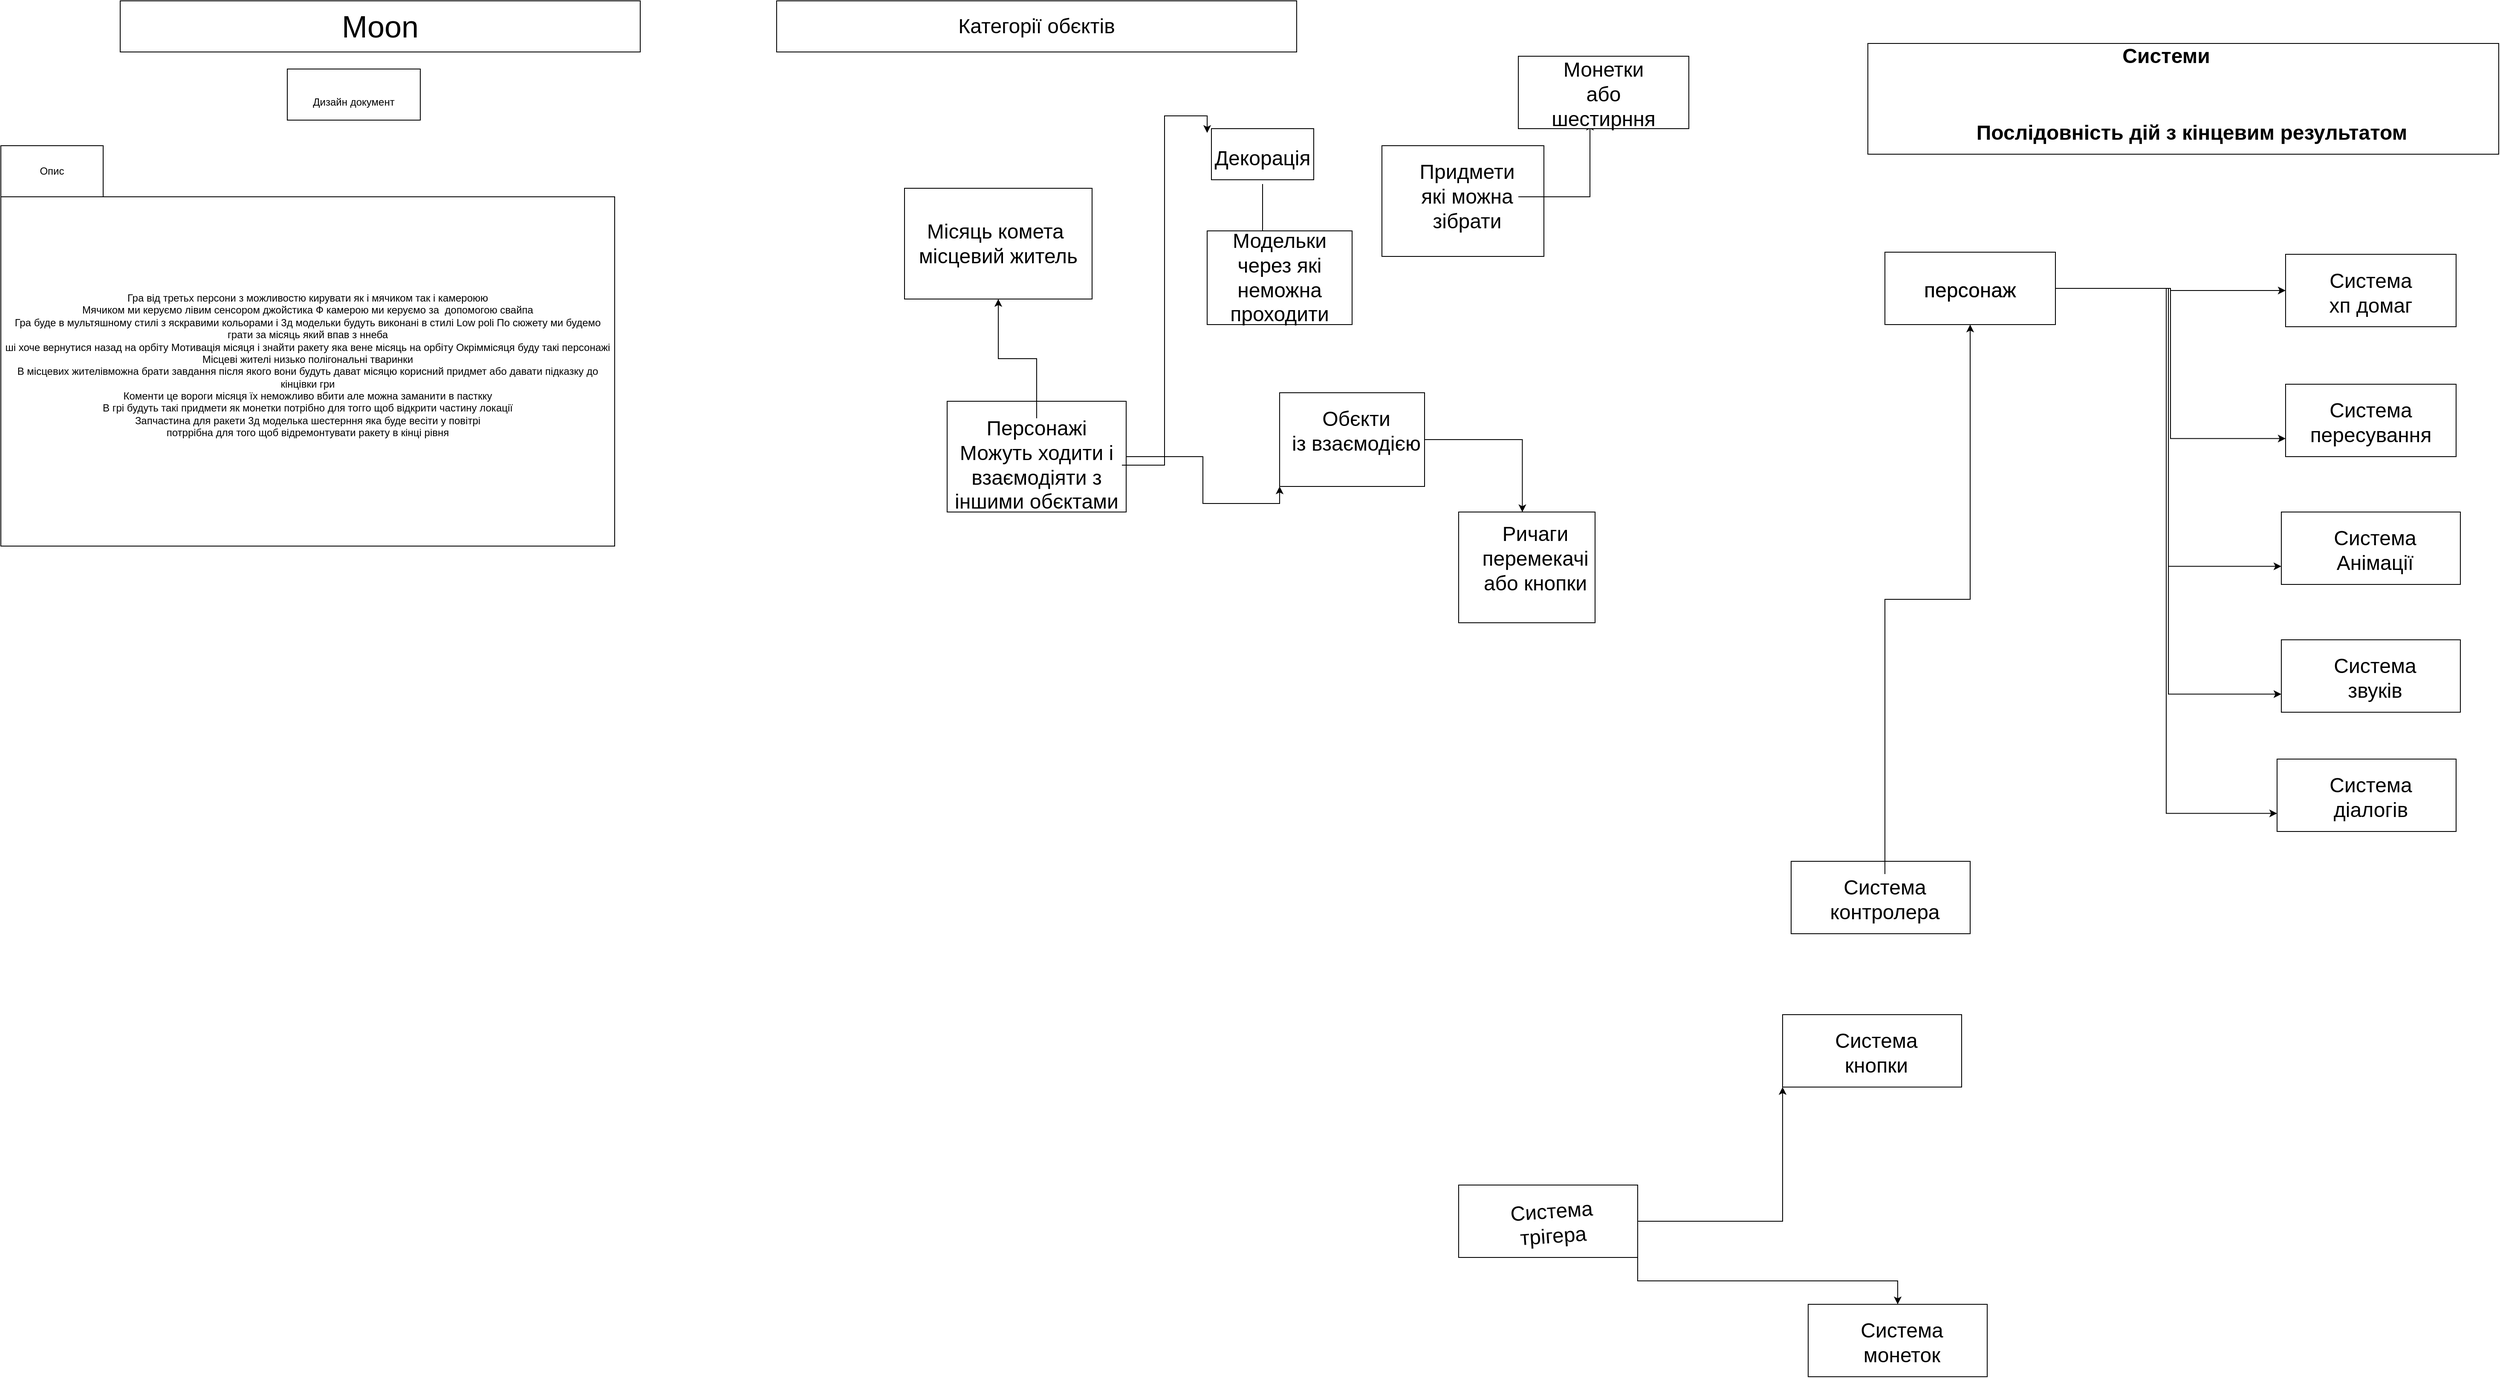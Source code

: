 <mxfile version="20.5.1" type="device" pages="2"><diagram id="E50JdODVosoDcBYzyvE5" name="Сторінка-1"><mxGraphModel dx="2426" dy="1314" grid="1" gridSize="10" guides="1" tooltips="1" connect="1" arrows="1" fold="1" page="1" pageScale="1" pageWidth="827" pageHeight="1169" math="0" shadow="0"><root><mxCell id="0"/><mxCell id="1" parent="0"/><mxCell id="AK2thPHfQrPayCHQ1W-p-1" value="" style="rounded=0;whiteSpace=wrap;html=1;" vertex="1" parent="1"><mxGeometry x="140" width="610" height="60" as="geometry"/></mxCell><mxCell id="AK2thPHfQrPayCHQ1W-p-4" value="&lt;span style=&quot;font-size: 36px;&quot;&gt;Moon&lt;/span&gt;" style="text;html=1;strokeColor=none;fillColor=none;align=center;verticalAlign=middle;whiteSpace=wrap;rounded=0;" vertex="1" parent="1"><mxGeometry x="305" y="15" width="280" height="30" as="geometry"/></mxCell><mxCell id="AK2thPHfQrPayCHQ1W-p-7" value="" style="rounded=0;whiteSpace=wrap;html=1;fontSize=36;" vertex="1" parent="1"><mxGeometry x="336" y="80" width="156" height="60" as="geometry"/></mxCell><mxCell id="AK2thPHfQrPayCHQ1W-p-8" value="&lt;font style=&quot;font-size: 12px;&quot;&gt;Дизайн документ&lt;/font&gt;" style="text;html=1;strokeColor=none;fillColor=none;align=center;verticalAlign=middle;whiteSpace=wrap;rounded=0;fontSize=36;" vertex="1" parent="1"><mxGeometry x="329" y="95" width="170" height="30" as="geometry"/></mxCell><mxCell id="AK2thPHfQrPayCHQ1W-p-10" value="" style="rounded=0;whiteSpace=wrap;html=1;fontSize=12;" vertex="1" parent="1"><mxGeometry y="170" width="120" height="60" as="geometry"/></mxCell><mxCell id="AK2thPHfQrPayCHQ1W-p-11" value="Опис" style="text;html=1;strokeColor=none;fillColor=none;align=center;verticalAlign=middle;whiteSpace=wrap;rounded=0;fontSize=12;" vertex="1" parent="1"><mxGeometry x="30" y="185" width="60" height="30" as="geometry"/></mxCell><mxCell id="AK2thPHfQrPayCHQ1W-p-12" value="" style="rounded=0;whiteSpace=wrap;html=1;fontSize=12;" vertex="1" parent="1"><mxGeometry y="230" width="720" height="410" as="geometry"/></mxCell><mxCell id="AK2thPHfQrPayCHQ1W-p-13" value="&lt;div style=&quot;&quot;&gt;&lt;span style=&quot;background-color: initial;&quot;&gt;Гра від третьх персони з можливостю кирувати як і мячиком так і камероюю&lt;/span&gt;&lt;/div&gt;&lt;div style=&quot;&quot;&gt;&lt;span style=&quot;background-color: initial;&quot;&gt;Мячиком ми керуємо лівим сенсором джойстика Ф камерою ми керуємо за&amp;nbsp; допомогою свайпа&lt;/span&gt;&lt;/div&gt;&lt;div style=&quot;&quot;&gt;&lt;span style=&quot;background-color: initial;&quot;&gt;Гра буде в мультяшному стилі з яскравими кольорами і 3д модельки будуть виконані в стилі Low poli По сюжету ми будемо грати за місяць який впав з ннеба&lt;/span&gt;&lt;/div&gt;&lt;div style=&quot;&quot;&gt;&lt;span style=&quot;background-color: initial;&quot;&gt;ші хоче вернутися назад на орбіту Мотивація місяця і знайти ракету яка вене місяць на орбіту Окріммісяця буду такі персонажі&lt;/span&gt;&lt;/div&gt;&lt;div style=&quot;&quot;&gt;&lt;span style=&quot;background-color: initial;&quot;&gt;Місцеві жителі низько полігональні тваринки&lt;/span&gt;&lt;/div&gt;&lt;div style=&quot;&quot;&gt;&lt;span style=&quot;background-color: initial;&quot;&gt;В місцевих жителівможна брати завдання після якого вони будуть дават місяцю корисний придмет або давати підказку до кінцівки гри&lt;/span&gt;&lt;/div&gt;&lt;div style=&quot;&quot;&gt;&lt;span style=&quot;background-color: initial;&quot;&gt;&amp;nbsp;Коменти це вороги місяця їх неможливо вбити але можна заманити в пасткку&amp;nbsp;&lt;/span&gt;&lt;/div&gt;&lt;div style=&quot;&quot;&gt;&lt;span style=&quot;background-color: initial;&quot;&gt;В грі будуть такі придмети як монетки потрібно для тогго щоб відкрити частину локації&lt;/span&gt;&lt;/div&gt;&lt;div style=&quot;&quot;&gt;&lt;span style=&quot;background-color: initial;&quot;&gt;Запчастина для ракети 3д моделька шестерння яка буде весіти у повітрі&lt;/span&gt;&lt;/div&gt;&lt;div style=&quot;&quot;&gt;&lt;span style=&quot;background-color: initial;&quot;&gt;потррібна для того щоб відремонтувати ракету в кінці рівня&lt;/span&gt;&lt;/div&gt;&lt;div style=&quot;&quot;&gt;&lt;span style=&quot;background-color: initial;&quot;&gt;&amp;nbsp;&lt;/span&gt;&lt;/div&gt;" style="text;html=1;strokeColor=none;fillColor=none;align=center;verticalAlign=middle;whiteSpace=wrap;rounded=0;fontSize=12;" vertex="1" parent="1"><mxGeometry y="230" width="720" height="410" as="geometry"/></mxCell><mxCell id="AK2thPHfQrPayCHQ1W-p-14" value="" style="rounded=0;whiteSpace=wrap;html=1;" vertex="1" parent="1"><mxGeometry x="910" width="610" height="60" as="geometry"/></mxCell><mxCell id="AK2thPHfQrPayCHQ1W-p-16" value="&lt;font style=&quot;font-size: 24px;&quot;&gt;Категорії обєктів&lt;/font&gt;" style="text;html=1;strokeColor=none;fillColor=none;align=center;verticalAlign=middle;whiteSpace=wrap;rounded=0;fontSize=12;" vertex="1" parent="1"><mxGeometry x="910" width="610" height="60" as="geometry"/></mxCell><mxCell id="AK2thPHfQrPayCHQ1W-p-31" style="edgeStyle=orthogonalEdgeStyle;rounded=0;orthogonalLoop=1;jettySize=auto;html=1;entryX=0;entryY=1;entryDx=0;entryDy=0;fontSize=24;" edge="1" parent="1" source="AK2thPHfQrPayCHQ1W-p-19" target="AK2thPHfQrPayCHQ1W-p-20"><mxGeometry relative="1" as="geometry"/></mxCell><mxCell id="AK2thPHfQrPayCHQ1W-p-19" value="" style="rounded=0;whiteSpace=wrap;html=1;fontSize=24;" vertex="1" parent="1"><mxGeometry x="1110" y="470" width="210" height="130" as="geometry"/></mxCell><mxCell id="AK2thPHfQrPayCHQ1W-p-37" style="edgeStyle=orthogonalEdgeStyle;rounded=0;orthogonalLoop=1;jettySize=auto;html=1;entryX=0.467;entryY=0.001;entryDx=0;entryDy=0;entryPerimeter=0;fontSize=24;" edge="1" parent="1" source="AK2thPHfQrPayCHQ1W-p-20" target="AK2thPHfQrPayCHQ1W-p-36"><mxGeometry relative="1" as="geometry"/></mxCell><mxCell id="AK2thPHfQrPayCHQ1W-p-20" value="" style="rounded=0;whiteSpace=wrap;html=1;fontSize=24;" vertex="1" parent="1"><mxGeometry x="1500" y="460" width="170" height="110" as="geometry"/></mxCell><mxCell id="AK2thPHfQrPayCHQ1W-p-32" style="edgeStyle=orthogonalEdgeStyle;rounded=0;orthogonalLoop=1;jettySize=auto;html=1;entryX=0;entryY=0;entryDx=0;entryDy=0;fontSize=24;" edge="1" parent="1" source="AK2thPHfQrPayCHQ1W-p-21" target="AK2thPHfQrPayCHQ1W-p-28"><mxGeometry relative="1" as="geometry"/></mxCell><mxCell id="AK2thPHfQrPayCHQ1W-p-43" style="edgeStyle=orthogonalEdgeStyle;rounded=0;orthogonalLoop=1;jettySize=auto;html=1;entryX=0.5;entryY=1;entryDx=0;entryDy=0;fontSize=24;" edge="1" parent="1" source="AK2thPHfQrPayCHQ1W-p-21" target="AK2thPHfQrPayCHQ1W-p-41"><mxGeometry relative="1" as="geometry"/></mxCell><mxCell id="AK2thPHfQrPayCHQ1W-p-21" value="Персонажі Можуть ходити і взаємодіяти з іншими обєктами" style="text;html=1;strokeColor=none;fillColor=none;align=center;verticalAlign=middle;whiteSpace=wrap;rounded=0;fontSize=24;" vertex="1" parent="1"><mxGeometry x="1115" y="490" width="200" height="110" as="geometry"/></mxCell><mxCell id="AK2thPHfQrPayCHQ1W-p-22" value="Обєкти&lt;br&gt;із взаємодією" style="text;html=1;strokeColor=none;fillColor=none;align=center;verticalAlign=middle;whiteSpace=wrap;rounded=0;fontSize=24;" vertex="1" parent="1"><mxGeometry x="1490" y="500" width="200" height="10" as="geometry"/></mxCell><mxCell id="AK2thPHfQrPayCHQ1W-p-23" value="" style="rounded=0;whiteSpace=wrap;html=1;fontSize=24;" vertex="1" parent="1"><mxGeometry x="1620" y="170" width="190" height="130" as="geometry"/></mxCell><mxCell id="AK2thPHfQrPayCHQ1W-p-33" style="edgeStyle=orthogonalEdgeStyle;rounded=0;orthogonalLoop=1;jettySize=auto;html=1;entryX=0.367;entryY=1.05;entryDx=0;entryDy=0;entryPerimeter=0;fontSize=24;" edge="1" parent="1" source="AK2thPHfQrPayCHQ1W-p-24" target="AK2thPHfQrPayCHQ1W-p-26"><mxGeometry relative="1" as="geometry"/></mxCell><mxCell id="AK2thPHfQrPayCHQ1W-p-24" value="Придмети які можна зібрати" style="text;html=1;strokeColor=none;fillColor=none;align=center;verticalAlign=middle;whiteSpace=wrap;rounded=0;fontSize=24;" vertex="1" parent="1"><mxGeometry x="1660" y="200" width="120" height="60" as="geometry"/></mxCell><mxCell id="AK2thPHfQrPayCHQ1W-p-25" value="" style="rounded=0;whiteSpace=wrap;html=1;fontSize=24;" vertex="1" parent="1"><mxGeometry x="1780" y="65" width="200" height="85" as="geometry"/></mxCell><mxCell id="AK2thPHfQrPayCHQ1W-p-26" value="Монетки або шестирння" style="text;html=1;strokeColor=none;fillColor=none;align=center;verticalAlign=middle;whiteSpace=wrap;rounded=0;fontSize=24;" vertex="1" parent="1"><mxGeometry x="1820" y="80" width="120" height="60" as="geometry"/></mxCell><mxCell id="AK2thPHfQrPayCHQ1W-p-27" value="" style="rounded=0;whiteSpace=wrap;html=1;fontSize=24;" vertex="1" parent="1"><mxGeometry x="1420" y="150" width="120" height="60" as="geometry"/></mxCell><mxCell id="AK2thPHfQrPayCHQ1W-p-48" style="edgeStyle=orthogonalEdgeStyle;rounded=0;orthogonalLoop=1;jettySize=auto;html=1;fontSize=24;" edge="1" parent="1" source="AK2thPHfQrPayCHQ1W-p-28"><mxGeometry relative="1" as="geometry"><mxPoint x="1485.059" y="370.0" as="targetPoint"/></mxGeometry></mxCell><mxCell id="AK2thPHfQrPayCHQ1W-p-28" value="Декорація" style="text;html=1;strokeColor=none;fillColor=none;align=center;verticalAlign=middle;whiteSpace=wrap;rounded=0;fontSize=24;" vertex="1" parent="1"><mxGeometry x="1415" y="155" width="130" height="60" as="geometry"/></mxCell><mxCell id="AK2thPHfQrPayCHQ1W-p-30" value="" style="rounded=0;whiteSpace=wrap;html=1;fontSize=24;" vertex="1" parent="1"><mxGeometry x="1415" y="270" width="170" height="110" as="geometry"/></mxCell><mxCell id="AK2thPHfQrPayCHQ1W-p-36" value="" style="rounded=0;whiteSpace=wrap;html=1;fontSize=24;" vertex="1" parent="1"><mxGeometry x="1710" y="600" width="160" height="130" as="geometry"/></mxCell><mxCell id="AK2thPHfQrPayCHQ1W-p-38" value="Ричаги перемекачі або кнопки" style="text;html=1;strokeColor=none;fillColor=none;align=center;verticalAlign=middle;whiteSpace=wrap;rounded=0;fontSize=24;" vertex="1" parent="1"><mxGeometry x="1770" y="640" width="60" height="30" as="geometry"/></mxCell><mxCell id="AK2thPHfQrPayCHQ1W-p-41" value="Місяць комета&amp;nbsp;&lt;br&gt;місцевий житель" style="rounded=0;whiteSpace=wrap;html=1;fontSize=24;" vertex="1" parent="1"><mxGeometry x="1060" y="220" width="220" height="130" as="geometry"/></mxCell><mxCell id="AK2thPHfQrPayCHQ1W-p-44" value="Модельки через які неможна проходити" style="text;html=1;strokeColor=none;fillColor=none;align=center;verticalAlign=middle;whiteSpace=wrap;rounded=0;fontSize=24;" vertex="1" parent="1"><mxGeometry x="1435" y="310" width="130" height="30" as="geometry"/></mxCell><mxCell id="AK2thPHfQrPayCHQ1W-p-49" value="" style="rounded=0;whiteSpace=wrap;html=1;fontSize=24;fontStyle=1" vertex="1" parent="1"><mxGeometry x="2190" y="50" width="740" height="130" as="geometry"/></mxCell><mxCell id="AK2thPHfQrPayCHQ1W-p-50" value="Системи" style="text;html=1;strokeColor=none;fillColor=none;align=center;verticalAlign=middle;whiteSpace=wrap;rounded=0;fontSize=24;fontStyle=1" vertex="1" parent="1"><mxGeometry x="2510" y="50" width="60" height="30" as="geometry"/></mxCell><mxCell id="AK2thPHfQrPayCHQ1W-p-53" value="Послідовність дій з кінцевим результатом" style="text;html=1;strokeColor=none;fillColor=none;align=center;verticalAlign=middle;whiteSpace=wrap;rounded=0;fontSize=24;fontStyle=1" vertex="1" parent="1"><mxGeometry x="2230" y="110" width="680" height="90" as="geometry"/></mxCell><mxCell id="AK2thPHfQrPayCHQ1W-p-65" style="edgeStyle=orthogonalEdgeStyle;rounded=0;orthogonalLoop=1;jettySize=auto;html=1;fontSize=24;" edge="1" parent="1" source="AK2thPHfQrPayCHQ1W-p-54" target="AK2thPHfQrPayCHQ1W-p-57"><mxGeometry relative="1" as="geometry"/></mxCell><mxCell id="AK2thPHfQrPayCHQ1W-p-66" style="edgeStyle=orthogonalEdgeStyle;rounded=0;orthogonalLoop=1;jettySize=auto;html=1;entryX=0;entryY=0.75;entryDx=0;entryDy=0;fontSize=24;" edge="1" parent="1" source="AK2thPHfQrPayCHQ1W-p-54" target="AK2thPHfQrPayCHQ1W-p-59"><mxGeometry relative="1" as="geometry"/></mxCell><mxCell id="AK2thPHfQrPayCHQ1W-p-67" style="edgeStyle=orthogonalEdgeStyle;rounded=0;orthogonalLoop=1;jettySize=auto;html=1;entryX=0;entryY=0.75;entryDx=0;entryDy=0;fontSize=24;" edge="1" parent="1" source="AK2thPHfQrPayCHQ1W-p-54" target="AK2thPHfQrPayCHQ1W-p-61"><mxGeometry relative="1" as="geometry"/></mxCell><mxCell id="AK2thPHfQrPayCHQ1W-p-68" style="edgeStyle=orthogonalEdgeStyle;rounded=0;orthogonalLoop=1;jettySize=auto;html=1;entryX=0;entryY=0.75;entryDx=0;entryDy=0;fontSize=24;" edge="1" parent="1" source="AK2thPHfQrPayCHQ1W-p-54" target="AK2thPHfQrPayCHQ1W-p-63"><mxGeometry relative="1" as="geometry"/></mxCell><mxCell id="AK2thPHfQrPayCHQ1W-p-71" style="edgeStyle=orthogonalEdgeStyle;rounded=0;orthogonalLoop=1;jettySize=auto;html=1;entryX=0;entryY=0.75;entryDx=0;entryDy=0;fontSize=24;" edge="1" parent="1" source="AK2thPHfQrPayCHQ1W-p-54" target="AK2thPHfQrPayCHQ1W-p-69"><mxGeometry relative="1" as="geometry"/></mxCell><mxCell id="AK2thPHfQrPayCHQ1W-p-54" value="" style="rounded=0;whiteSpace=wrap;html=1;fontSize=24;" vertex="1" parent="1"><mxGeometry x="2210" y="295" width="200" height="85" as="geometry"/></mxCell><mxCell id="AK2thPHfQrPayCHQ1W-p-55" value="персонаж" style="text;html=1;strokeColor=none;fillColor=none;align=center;verticalAlign=middle;whiteSpace=wrap;rounded=0;fontSize=24;" vertex="1" parent="1"><mxGeometry x="2250" y="310" width="120" height="60" as="geometry"/></mxCell><mxCell id="AK2thPHfQrPayCHQ1W-p-56" value="персонаж" style="text;html=1;strokeColor=none;fillColor=none;align=center;verticalAlign=middle;whiteSpace=wrap;rounded=0;fontSize=24;" vertex="1" parent="1"><mxGeometry x="2250" y="310" width="120" height="60" as="geometry"/></mxCell><mxCell id="AK2thPHfQrPayCHQ1W-p-57" value="" style="rounded=0;whiteSpace=wrap;html=1;fontSize=24;" vertex="1" parent="1"><mxGeometry x="2680" y="297.5" width="200" height="85" as="geometry"/></mxCell><mxCell id="AK2thPHfQrPayCHQ1W-p-58" value="Система хп домаг" style="text;html=1;strokeColor=none;fillColor=none;align=center;verticalAlign=middle;whiteSpace=wrap;rounded=0;fontSize=24;" vertex="1" parent="1"><mxGeometry x="2720" y="312.5" width="120" height="60" as="geometry"/></mxCell><mxCell id="AK2thPHfQrPayCHQ1W-p-59" value="" style="rounded=0;whiteSpace=wrap;html=1;fontSize=24;" vertex="1" parent="1"><mxGeometry x="2680" y="450" width="200" height="85" as="geometry"/></mxCell><mxCell id="AK2thPHfQrPayCHQ1W-p-60" value="Система&lt;br&gt;пересування" style="text;html=1;strokeColor=none;fillColor=none;align=center;verticalAlign=middle;whiteSpace=wrap;rounded=0;fontSize=24;" vertex="1" parent="1"><mxGeometry x="2710" y="465" width="140" height="60" as="geometry"/></mxCell><mxCell id="AK2thPHfQrPayCHQ1W-p-61" value="" style="rounded=0;whiteSpace=wrap;html=1;fontSize=24;" vertex="1" parent="1"><mxGeometry x="2675" y="600" width="210" height="85" as="geometry"/></mxCell><mxCell id="AK2thPHfQrPayCHQ1W-p-62" value="Система Анімації" style="text;html=1;strokeColor=none;fillColor=none;align=center;verticalAlign=middle;whiteSpace=wrap;rounded=0;fontSize=24;" vertex="1" parent="1"><mxGeometry x="2715" y="615" width="140" height="60" as="geometry"/></mxCell><mxCell id="AK2thPHfQrPayCHQ1W-p-63" value="" style="rounded=0;whiteSpace=wrap;html=1;fontSize=24;" vertex="1" parent="1"><mxGeometry x="2675" y="750" width="210" height="85" as="geometry"/></mxCell><mxCell id="AK2thPHfQrPayCHQ1W-p-64" value="Система звуків" style="text;html=1;strokeColor=none;fillColor=none;align=center;verticalAlign=middle;whiteSpace=wrap;rounded=0;fontSize=24;" vertex="1" parent="1"><mxGeometry x="2715" y="765" width="140" height="60" as="geometry"/></mxCell><mxCell id="AK2thPHfQrPayCHQ1W-p-69" value="" style="rounded=0;whiteSpace=wrap;html=1;fontSize=24;" vertex="1" parent="1"><mxGeometry x="2670" y="890" width="210" height="85" as="geometry"/></mxCell><mxCell id="AK2thPHfQrPayCHQ1W-p-70" value="Система діалогів" style="text;html=1;strokeColor=none;fillColor=none;align=center;verticalAlign=middle;whiteSpace=wrap;rounded=0;fontSize=24;" vertex="1" parent="1"><mxGeometry x="2710" y="905" width="140" height="60" as="geometry"/></mxCell><mxCell id="AK2thPHfQrPayCHQ1W-p-72" value="" style="rounded=0;whiteSpace=wrap;html=1;fontSize=24;" vertex="1" parent="1"><mxGeometry x="2100" y="1010" width="210" height="85" as="geometry"/></mxCell><mxCell id="AK2thPHfQrPayCHQ1W-p-82" style="edgeStyle=orthogonalEdgeStyle;rounded=0;orthogonalLoop=1;jettySize=auto;html=1;fontSize=24;" edge="1" parent="1" source="AK2thPHfQrPayCHQ1W-p-73" target="AK2thPHfQrPayCHQ1W-p-54"><mxGeometry relative="1" as="geometry"/></mxCell><mxCell id="AK2thPHfQrPayCHQ1W-p-73" value="Система контролера" style="text;html=1;strokeColor=none;fillColor=none;align=center;verticalAlign=middle;whiteSpace=wrap;rounded=0;fontSize=24;" vertex="1" parent="1"><mxGeometry x="2140" y="1025" width="140" height="60" as="geometry"/></mxCell><mxCell id="AK2thPHfQrPayCHQ1W-p-78" value="" style="rounded=0;whiteSpace=wrap;html=1;fontSize=24;" vertex="1" parent="1"><mxGeometry x="2090" y="1190" width="210" height="85" as="geometry"/></mxCell><mxCell id="AK2thPHfQrPayCHQ1W-p-79" value="Система кнопки" style="text;html=1;strokeColor=none;fillColor=none;align=center;verticalAlign=middle;whiteSpace=wrap;rounded=0;fontSize=24;" vertex="1" parent="1"><mxGeometry x="2130" y="1205" width="140" height="60" as="geometry"/></mxCell><mxCell id="AK2thPHfQrPayCHQ1W-p-84" style="edgeStyle=orthogonalEdgeStyle;rounded=0;orthogonalLoop=1;jettySize=auto;html=1;exitX=1;exitY=1;exitDx=0;exitDy=0;fontSize=24;" edge="1" parent="1" source="AK2thPHfQrPayCHQ1W-p-80" target="AK2thPHfQrPayCHQ1W-p-83"><mxGeometry relative="1" as="geometry"/></mxCell><mxCell id="AK2thPHfQrPayCHQ1W-p-86" style="edgeStyle=orthogonalEdgeStyle;rounded=0;orthogonalLoop=1;jettySize=auto;html=1;entryX=0;entryY=1;entryDx=0;entryDy=0;fontSize=24;" edge="1" parent="1" source="AK2thPHfQrPayCHQ1W-p-80" target="AK2thPHfQrPayCHQ1W-p-78"><mxGeometry relative="1" as="geometry"/></mxCell><mxCell id="AK2thPHfQrPayCHQ1W-p-80" value="" style="rounded=0;whiteSpace=wrap;html=1;fontSize=24;" vertex="1" parent="1"><mxGeometry x="1710" y="1390" width="210" height="85" as="geometry"/></mxCell><mxCell id="AK2thPHfQrPayCHQ1W-p-81" value="Система трігера" style="text;html=1;strokeColor=none;fillColor=none;align=center;verticalAlign=middle;whiteSpace=wrap;rounded=0;fontSize=24;rotation=-4;" vertex="1" parent="1"><mxGeometry x="1750" y="1405" width="140" height="60" as="geometry"/></mxCell><mxCell id="AK2thPHfQrPayCHQ1W-p-83" value="" style="rounded=0;whiteSpace=wrap;html=1;fontSize=24;" vertex="1" parent="1"><mxGeometry x="2120" y="1530" width="210" height="85" as="geometry"/></mxCell><mxCell id="AK2thPHfQrPayCHQ1W-p-85" value="Система монеток" style="text;html=1;strokeColor=none;fillColor=none;align=center;verticalAlign=middle;whiteSpace=wrap;rounded=0;fontSize=24;" vertex="1" parent="1"><mxGeometry x="2200" y="1560" width="60" height="30" as="geometry"/></mxCell></root></mxGraphModel></diagram><diagram id="NUAwD84If1POkNoSwef9" name="Опис системии"><mxGraphModel dx="3372" dy="2100" grid="1" gridSize="10" guides="1" tooltips="1" connect="1" arrows="1" fold="1" page="1" pageScale="1" pageWidth="827" pageHeight="1169" math="0" shadow="0"><root><mxCell id="0"/><mxCell id="1" parent="0"/><mxCell id="B_dacwnN9QFLTWv-C31N-2" value="&lt;span style=&quot;font-size: 36px;&quot;&gt;Персонаж&lt;/span&gt;" style="text;html=1;strokeColor=none;fillColor=none;align=center;verticalAlign=middle;whiteSpace=wrap;rounded=0;fontSize=24;" vertex="1" parent="1"><mxGeometry x="260" y="50" width="230" height="90" as="geometry"/></mxCell><mxCell id="B_dacwnN9QFLTWv-C31N-3" value="Посилання" style="text;html=1;strokeColor=none;fillColor=none;align=center;verticalAlign=middle;whiteSpace=wrap;rounded=0;fontSize=36;" vertex="1" parent="1"><mxGeometry x="80" y="390" width="60" height="30" as="geometry"/></mxCell><mxCell id="B_dacwnN9QFLTWv-C31N-4" value="Система діалогів&amp;nbsp;&lt;br&gt;" style="text;html=1;strokeColor=none;fillColor=none;align=center;verticalAlign=middle;whiteSpace=wrap;rounded=0;fontSize=36;" vertex="1" parent="1"><mxGeometry x="80" y="480" width="60" height="30" as="geometry"/></mxCell><mxCell id="B_dacwnN9QFLTWv-C31N-7" value="Система анімацій" style="text;html=1;strokeColor=none;fillColor=none;align=center;verticalAlign=middle;whiteSpace=wrap;rounded=0;fontSize=36;" vertex="1" parent="1"><mxGeometry x="80" y="630" width="60" height="30" as="geometry"/></mxCell><mxCell id="B_dacwnN9QFLTWv-C31N-8" value="Система пересування" style="text;html=1;strokeColor=none;fillColor=none;align=center;verticalAlign=middle;whiteSpace=wrap;rounded=0;fontSize=36;" vertex="1" parent="1"><mxGeometry x="100" y="740" width="60" height="30" as="geometry"/></mxCell><mxCell id="B_dacwnN9QFLTWv-C31N-9" value="Система статусів" style="text;html=1;strokeColor=none;fillColor=none;align=center;verticalAlign=middle;whiteSpace=wrap;rounded=0;fontSize=36;" vertex="1" parent="1"><mxGeometry x="80" y="840" width="60" height="30" as="geometry"/></mxCell><mxCell id="B_dacwnN9QFLTWv-C31N-10" value="Звуків" style="text;html=1;strokeColor=none;fillColor=none;align=center;verticalAlign=middle;whiteSpace=wrap;rounded=0;fontSize=36;" vertex="1" parent="1"><mxGeometry x="70" y="560" width="60" height="30" as="geometry"/></mxCell><mxCell id="B_dacwnN9QFLTWv-C31N-15" value="&lt;span style=&quot;font-size: 36px;&quot;&gt;Фуонкціонал&lt;/span&gt;" style="text;html=1;strokeColor=none;fillColor=none;align=center;verticalAlign=middle;whiteSpace=wrap;rounded=0;fontSize=24;" vertex="1" parent="1"><mxGeometry x="260" y="960" width="230" height="90" as="geometry"/></mxCell><mxCell id="B_dacwnN9QFLTWv-C31N-16" value="&lt;span style=&quot;font-size: 36px;&quot;&gt;Контролер&lt;/span&gt;" style="text;html=1;strokeColor=none;fillColor=none;align=center;verticalAlign=middle;whiteSpace=wrap;rounded=0;fontSize=24;" vertex="1" parent="1"><mxGeometry x="-930" y="-100" width="480" height="90" as="geometry"/></mxCell><mxCell id="B_dacwnN9QFLTWv-C31N-17" value="&lt;font size=&quot;3&quot;&gt;Система контролю над персонажем&lt;/font&gt;" style="text;html=1;strokeColor=none;fillColor=none;align=center;verticalAlign=middle;whiteSpace=wrap;rounded=0;fontSize=72;" vertex="1" parent="1"><mxGeometry x="-910" y="-160" width="460" height="260" as="geometry"/></mxCell><mxCell id="B_dacwnN9QFLTWv-C31N-18" value="&lt;font size=&quot;3&quot;&gt;посилання&lt;/font&gt;&lt;span style=&quot;color: rgba(0, 0, 0, 0); font-family: monospace; font-size: 0px; text-align: start;&quot;&gt;%3CmxGraphModel%3E%3Croot%3E%3CmxCell%20id%3D%220%22%2F%3E%3CmxCell%20id%3D%221%22%20parent%3D%220%22%2F%3E%3CmxCell%20id%3D%222%22%20value%3D%22%26lt%3Bfont%20size%3D%26quot%3B3%26quot%3B%26gt%3B%D0%A1%D0%B8%D1%81%D1%82%D0%B5%D0%BC%D0%B0%20%D0%BA%D0%BE%D0%BD%D1%82%D1%80%D0%BE%D0%BB%D1%8E%20%D0%BD%D0%B0%D0%B4%20%D0%BF%D0%B5%D1%80%D1%81%D0%BE%D0%BD%D0%B0%D0%B6%D0%B5%D0%BC%26lt%3B%2Ffont%26gt%3B%22%20style%3D%22text%3Bhtml%3D1%3BstrokeColor%3Dnone%3BfillColor%3Dnone%3Balign%3Dcenter%3BverticalAlign%3Dmiddle%3BwhiteSpace%3Dwrap%3Brounded%3D0%3BfontSize%3D72%3B%22%20vertex%3D%221%22%20parent%3D%221%22%3E%3CmxGeometry%20x%3D%22-910%22%20y%3D%22-160%22%20width%3D%22460%22%20height%3D%22260%22%20as%3D%22geometry%22%2F%3E%3C%2FmxCell%3E%3C%2Froot%3E%3C%2FmxGraphModel%3E&lt;/span&gt;" style="text;html=1;strokeColor=none;fillColor=none;align=center;verticalAlign=middle;whiteSpace=wrap;rounded=0;fontSize=72;" vertex="1" parent="1"><mxGeometry x="-1270" width="460" height="260" as="geometry"/></mxCell><mxCell id="B_dacwnN9QFLTWv-C31N-19" value="&lt;font size=&quot;3&quot;&gt;система персонажа&lt;/font&gt;" style="text;html=1;strokeColor=none;fillColor=none;align=center;verticalAlign=middle;whiteSpace=wrap;rounded=0;fontSize=72;" vertex="1" parent="1"><mxGeometry x="-1270" y="50" width="460" height="260" as="geometry"/></mxCell><mxCell id="B_dacwnN9QFLTWv-C31N-20" value="&lt;font style=&quot;font-size: 36px;&quot;&gt;AI Контролер&lt;/font&gt;" style="text;html=1;strokeColor=none;fillColor=none;align=center;verticalAlign=middle;whiteSpace=wrap;rounded=0;fontSize=72;" vertex="1" parent="1"><mxGeometry x="-890" y="290" width="460" height="260" as="geometry"/></mxCell><mxCell id="B_dacwnN9QFLTWv-C31N-21" value="&lt;font size=&quot;3&quot;&gt;Персонажем керує бот&lt;/font&gt;" style="text;html=1;strokeColor=none;fillColor=none;align=center;verticalAlign=middle;whiteSpace=wrap;rounded=0;fontSize=72;" vertex="1" parent="1"><mxGeometry x="-890" y="325" width="460" height="260" as="geometry"/></mxCell><mxCell id="B_dacwnN9QFLTWv-C31N-22" value="&lt;font style=&quot;font-size: 48px;&quot;&gt;Player Контролер&lt;/font&gt;" style="text;html=1;strokeColor=none;fillColor=none;align=center;verticalAlign=middle;whiteSpace=wrap;rounded=0;fontSize=72;" vertex="1" parent="1"><mxGeometry x="-920" y="20" width="460" height="260" as="geometry"/></mxCell><mxCell id="B_dacwnN9QFLTWv-C31N-23" value="&lt;font size=&quot;3&quot;&gt;Персонажем керує гравець&lt;/font&gt;" style="text;html=1;strokeColor=none;fillColor=none;align=center;verticalAlign=middle;whiteSpace=wrap;rounded=0;fontSize=72;" vertex="1" parent="1"><mxGeometry x="-940" y="60" width="460" height="260" as="geometry"/></mxCell><mxCell id="B_dacwnN9QFLTWv-C31N-24" value="&lt;font size=&quot;3&quot;&gt;Посилання&lt;/font&gt;&lt;span style=&quot;color: rgba(0, 0, 0, 0); font-family: monospace; font-size: 0px; text-align: start;&quot;&gt;%3CmxGraphModel%3E%3Croot%3E%3CmxCell%20id%3D%220%22%2F%3E%3CmxCell%20id%3D%221%22%20parent%3D%220%22%2F%3E%3CmxCell%20id%3D%222%22%20value%3D%22%26lt%3Bfont%20size%3D%26quot%3B3%26quot%3B%26gt%3B%D0%9F%D0%B5%D1%80%D1%81%D0%BE%D0%BD%D0%B0%D0%B6%D0%B5%D0%BC%20%D0%BA%D0%B5%D1%80%D1%83%D1%94%20%D0%B1%D0%BE%D1%82%26lt%3B%2Ffont%26gt%3B%22%20style%3D%22text%3Bhtml%3D1%3BstrokeColor%3Dnone%3BfillColor%3Dnone%3Balign%3Dcenter%3BverticalAlign%3Dmiddle%3BwhiteSpace%3Dwrap%3Brounded%3D0%3BfontSize%3D72%3B%22%20vertex%3D%221%22%20parent%3D%221%22%3E%3CmxGeometry%20x%3D%22-890%22%20y%3D%22325%22%20width%3D%22460%22%20height%3D%22260%22%20as%3D%22geometry%22%2F%3E%3C%2FmxCell%3E%3C%2Froot%3E%3C%2FmxGraphModel%3E&lt;/span&gt;" style="text;html=1;strokeColor=none;fillColor=none;align=center;verticalAlign=middle;whiteSpace=wrap;rounded=0;fontSize=72;" vertex="1" parent="1"><mxGeometry x="-1120" y="455" width="460" height="260" as="geometry"/></mxCell><mxCell id="B_dacwnN9QFLTWv-C31N-25" value="&lt;font size=&quot;3&quot;&gt;Система зчитовання ігрових пристроїв&lt;/font&gt;" style="text;html=1;strokeColor=none;fillColor=none;align=center;verticalAlign=middle;whiteSpace=wrap;rounded=0;fontSize=72;" vertex="1" parent="1"><mxGeometry x="-1120" y="530" width="460" height="260" as="geometry"/></mxCell><mxCell id="B_dacwnN9QFLTWv-C31N-26" value="&lt;span style=&quot;font-size: 36px;&quot;&gt;Функціонал&lt;/span&gt;" style="text;html=1;strokeColor=none;fillColor=none;align=center;verticalAlign=middle;whiteSpace=wrap;rounded=0;fontSize=72;" vertex="1" parent="1"><mxGeometry x="-870" y="700" width="460" height="260" as="geometry"/></mxCell><mxCell id="B_dacwnN9QFLTWv-C31N-28" value="" style="rounded=0;whiteSpace=wrap;html=1;fontSize=36;" vertex="1" parent="1"><mxGeometry x="-1010" y="930" width="120" height="60" as="geometry"/></mxCell><mxCell id="B_dacwnN9QFLTWv-C31N-27" value="&lt;font size=&quot;3&quot;&gt;Функція аптейд&lt;/font&gt;" style="text;html=1;strokeColor=none;fillColor=none;align=center;verticalAlign=middle;whiteSpace=wrap;rounded=0;fontSize=72;" vertex="1" parent="1"><mxGeometry x="-1180" y="810" width="460" height="260" as="geometry"/></mxCell><mxCell id="B_dacwnN9QFLTWv-C31N-29" value="" style="rounded=0;whiteSpace=wrap;html=1;fontSize=36;" vertex="1" parent="1"><mxGeometry x="-1000" y="1030" width="200" height="110" as="geometry"/></mxCell><mxCell id="B_dacwnN9QFLTWv-C31N-30" value="&lt;font style=&quot;font-size: 12px;&quot;&gt;Передаємо&lt;br&gt;сигнал&amp;nbsp;&lt;br&gt;на персонажа&lt;/font&gt;" style="text;html=1;strokeColor=none;fillColor=none;align=center;verticalAlign=middle;whiteSpace=wrap;rounded=0;fontSize=36;" vertex="1" parent="1"><mxGeometry x="-977" y="1030" width="150" height="80" as="geometry"/></mxCell><mxCell id="B_dacwnN9QFLTWv-C31N-32" value="" style="rounded=0;whiteSpace=wrap;html=1;fontSize=36;" vertex="1" parent="1"><mxGeometry x="-1007" y="1180" width="210" height="120" as="geometry"/></mxCell><mxCell id="B_dacwnN9QFLTWv-C31N-34" value="Персонаж передає сигнал руху" style="text;html=1;strokeColor=none;fillColor=none;align=center;verticalAlign=middle;whiteSpace=wrap;rounded=0;fontSize=12;" vertex="1" parent="1"><mxGeometry x="-957" y="1225" width="110" height="30" as="geometry"/></mxCell><mxCell id="B_dacwnN9QFLTWv-C31N-35" value="" style="rounded=0;whiteSpace=wrap;html=1;fontSize=12;" vertex="1" parent="1"><mxGeometry x="-1005" y="1330" width="210" height="130" as="geometry"/></mxCell><mxCell id="B_dacwnN9QFLTWv-C31N-36" value="Персонаж рухаєтться якщо є можливість" style="text;html=1;strokeColor=none;fillColor=none;align=center;verticalAlign=middle;whiteSpace=wrap;rounded=0;fontSize=12;" vertex="1" parent="1"><mxGeometry x="-977" y="1345" width="150" height="100" as="geometry"/></mxCell><mxCell id="B_dacwnN9QFLTWv-C31N-37" value="&lt;span style=&quot;font-size: 36px;&quot;&gt;Пересування&lt;/span&gt;" style="text;html=1;strokeColor=none;fillColor=none;align=center;verticalAlign=middle;whiteSpace=wrap;rounded=0;fontSize=24;" vertex="1" parent="1"><mxGeometry x="1180" y="30" width="230" height="90" as="geometry"/></mxCell><mxCell id="B_dacwnN9QFLTWv-C31N-38" value="&lt;span style=&quot;font-size: 36px;&quot;&gt;Посилання&lt;/span&gt;&lt;span style=&quot;color: rgba(0, 0, 0, 0); font-family: monospace; font-size: 0px; text-align: start;&quot;&gt;%3CmxGraphModel%3E%3Croot%3E%3CmxCell%20id%3D%220%22%2F%3E%3CmxCell%20id%3D%221%22%20parent%3D%220%22%2F%3E%3CmxCell%20id%3D%222%22%20value%3D%22%26lt%3Bspan%20style%3D%26quot%3Bfont-size%3A%2036px%3B%26quot%3B%26gt%3B%D0%9F%D0%B5%D1%80%D1%81%D0%BE%D0%BD%D0%B0%D0%B6%26lt%3B%2Fspan%26gt%3B%22%20style%3D%22text%3Bhtml%3D1%3BstrokeColor%3Dnone%3BfillColor%3Dnone%3Balign%3Dcenter%3BverticalAlign%3Dmiddle%3BwhiteSpace%3Dwrap%3Brounded%3D0%3BfontSize%3D24%3B%22%20vertex%3D%221%22%20parent%3D%221%22%3E%3CmxGeometry%20x%3D%22260%22%20y%3D%2250%22%20width%3D%22230%22%20height%3D%2290%22%20as%3D%22geometry%22%2F%3E%3C%2FmxCell%3E%3C%2Froot%3E%3C%2FmxGraphModel%3E&lt;/span&gt;" style="text;html=1;strokeColor=none;fillColor=none;align=center;verticalAlign=middle;whiteSpace=wrap;rounded=0;fontSize=24;" vertex="1" parent="1"><mxGeometry x="900" y="170" width="230" height="140" as="geometry"/></mxCell><mxCell id="B_dacwnN9QFLTWv-C31N-39" value="&lt;span style=&quot;font-size: 36px;&quot;&gt;Швидкість посилання&lt;/span&gt;&lt;span style=&quot;color: rgba(0, 0, 0, 0); font-family: monospace; font-size: 0px; text-align: start;&quot;&gt;%3CmxGraphModel%3E%3Croot%3E%3CmxCell%20id%3D%220%22%2F%3E%3CmxCell%20id%3D%221%22%20parent%3D%220%22%2F%3E%3CmxCell%20id%3D%222%22%20value%3D%22%26lt%3Bspan%20style%3D%26quot%3Bfont-size%3A%2036px%3B%26quot%3B%26gt%3B%D0%9F%D0%BE%D1%81%D0%B8%D0%BB%D0%B0%D0%BD%D0%BD%D1%8F%26lt%3B%2Fspan%26gt%3B%26lt%3Bspan%20style%3D%26quot%3Bcolor%3A%20rgba(0%2C%200%2C%200%2C%200)%3B%20font-family%3A%20monospace%3B%20font-size%3A%200px%3B%20text-align%3A%20start%3B%26quot%3B%26gt%3B%253CmxGraphModel%253E%253Croot%253E%253CmxCell%2520id%253D%25220%2522%252F%253E%253CmxCell%2520id%253D%25221%2522%2520parent%253D%25220%2522%252F%253E%253CmxCell%2520id%253D%25222%2522%2520value%253D%2522%2526lt%253Bspan%2520style%253D%2526quot%253Bfont-size%253A%252036px%253B%2526quot%253B%2526gt%253B%25D0%259F%25D0%25B5%25D1%2580%25D1%2581%25D0%25BE%25D0%25BD%25D0%25B0%25D0%25B6%2526lt%253B%252Fspan%2526gt%253B%2522%2520style%253D%2522text%253Bhtml%253D1%253BstrokeColor%253Dnone%253BfillColor%253Dnone%253Balign%253Dcenter%253BverticalAlign%253Dmiddle%253BwhiteSpace%253Dwrap%253Brounded%253D0%253BfontSize%253D24%253B%2522%2520vertex%253D%25221%2522%2520parent%253D%25221%2522%253E%253CmxGeometry%2520x%253D%2522260%2522%2520y%253D%252250%2522%2520width%253D%2522230%2522%2520height%253D%252290%2522%2520as%253D%2522geometry%2522%252F%253E%253C%252FmxCell%253E%253C%252Froot%253E%253C%252FmxGraphModel%253E%26lt%3B%2Fspan%26gt%3B%22%20style%3D%22text%3Bhtml%3D1%3BstrokeColor%3Dnone%3BfillColor%3Dnone%3Balign%3Dcenter%3BverticalAlign%3Dmiddle%3BwhiteSpace%3Dwrap%3Brounded%3D0%3BfontSize%3D24%3B%22%20vertex%3D%221%22%20parent%3D%221%22%3E%3CmxGeometry%20x%3D%22900%22%20y%3D%22170%22%20width%3D%22230%22%20height%3D%22140%22%20as%3D%22geometry%22%2F%3E%3C%2FmxCell%3E%3C%2Froot%3E%3C%2FmxGraphModel%3E&lt;/span&gt;&lt;span style=&quot;color: rgba(0, 0, 0, 0); font-family: monospace; font-size: 0px; text-align: start;&quot;&gt;%3CmxGraphModel%3E%3Croot%3E%3CmxCell%20id%3D%220%22%2F%3E%3CmxCell%20id%3D%221%22%20parent%3D%220%22%2F%3E%3CmxCell%20id%3D%222%22%20value%3D%22%26lt%3Bspan%20style%3D%26quot%3Bfont-size%3A%2036px%3B%26quot%3B%26gt%3B%D0%9F%D0%BE%D1%81%D0%B8%D0%BB%D0%B0%D0%BD%D0%BD%D1%8F%26lt%3B%2Fspan%26gt%3B%26lt%3Bspan%20style%3D%26quot%3Bcolor%3A%20rgba(0%2C%200%2C%200%2C%200)%3B%20font-family%3A%20monospace%3B%20font-size%3A%200px%3B%20text-align%3A%20start%3B%26quot%3B%26gt%3B%253CmxGraphModel%253E%253Croot%253E%253CmxCell%2520id%253D%25220%2522%252F%253E%253CmxCell%2520id%253D%25221%2522%2520parent%253D%25220%2522%252F%253E%253CmxCell%2520id%253D%25222%2522%2520value%253D%2522%2526lt%253Bspan%2520style%253D%2526quot%253Bfont-size%253A%252036px%253B%2526quot%253B%2526gt%253B%25D0%259F%25D0%25B5%25D1%2580%25D1%2581%25D0%25BE%25D0%25BD%25D0%25B0%25D0%25B6%2526lt%253B%252Fspan%2526gt%253B%2522%2520style%253D%2522text%253Bhtml%253D1%253BstrokeColor%253Dnone%253BfillColor%253Dnone%253Balign%253Dcenter%253BverticalAlign%253Dmiddle%253BwhiteSpace%253Dwrap%253Brounded%253D0%253BfontSize%253D24%253B%2522%2520vertex%253D%25221%2522%2520parent%253D%25221%2522%253E%253CmxGeometry%2520x%253D%2522260%2522%2520y%253D%252250%2522%2520width%253D%2522230%2522%2520height%253D%252290%2522%2520as%253D%2522geometry%2522%252F%253E%253C%252FmxCell%253E%253C%252Froot%253E%253C%252FmxGraphModel%253E%26lt%3B%2Fspan%26gt%3B%22%20style%3D%22text%3Bhtml%3D1%3BstrokeColor%3Dnone%3BfillColor%3Dnone%3Balign%3Dcenter%3BverticalAlign%3Dmiddle%3BwhiteSpace%3Dwrap%3Brounded%3D0%3BfontSize%3D24%3B%22%20vertex%3D%221%22%20parent%3D%221%22%3E%3CmxGeometry%20x%3D%22900%22%20y%3D%22170%22%20width%3D%22230%22%20height%3D%22140%22%20as%3D%22geometry%22%2F%3E%3C%2FmxCell%3E%3C%2Froot%3E%3C%2FmxGraphModel%3E&lt;/span&gt;" style="text;html=1;strokeColor=none;fillColor=none;align=center;verticalAlign=middle;whiteSpace=wrap;rounded=0;fontSize=24;" vertex="1" parent="1"><mxGeometry x="900" y="300" width="230" height="140" as="geometry"/></mxCell><mxCell id="B_dacwnN9QFLTWv-C31N-40" value="&lt;span style=&quot;font-size: 36px;&quot;&gt;Сила прижка&lt;/span&gt;" style="text;html=1;strokeColor=none;fillColor=none;align=center;verticalAlign=middle;whiteSpace=wrap;rounded=0;fontSize=24;" vertex="1" parent="1"><mxGeometry x="900" y="425" width="230" height="140" as="geometry"/></mxCell></root></mxGraphModel></diagram></mxfile>